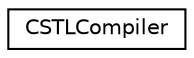 digraph "Graphical Class Hierarchy"
{
  edge [fontname="Helvetica",fontsize="10",labelfontname="Helvetica",labelfontsize="10"];
  node [fontname="Helvetica",fontsize="10",shape=record];
  rankdir="LR";
  Node0 [label="CSTLCompiler",height=0.2,width=0.4,color="black", fillcolor="white", style="filled",URL="$class_c_s_t_l_compiler.html",tooltip="This class compiles view pages with CSTL (C++ Server Pages Standard Tags Library). "];
}
